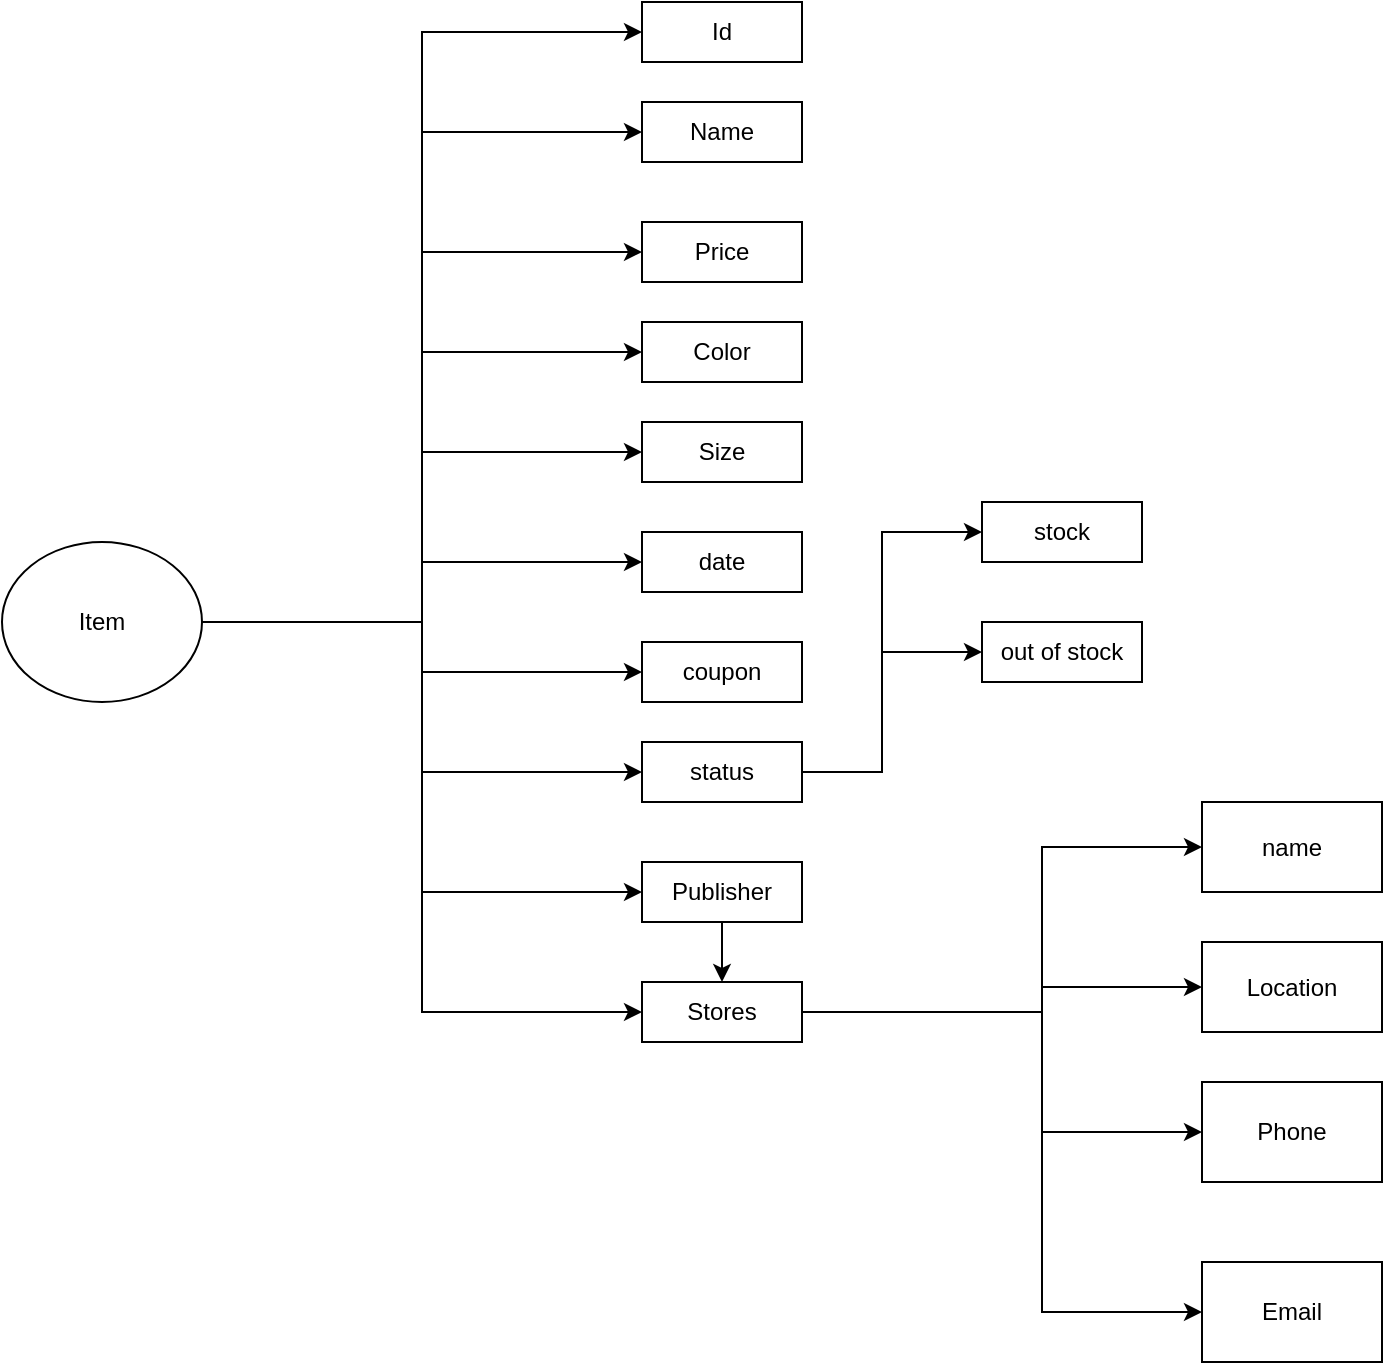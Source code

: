 <mxfile version="22.0.4" type="github">
  <diagram name="Page-1" id="5f0bae14-7c28-e335-631c-24af17079c00">
    <mxGraphModel dx="1434" dy="758" grid="1" gridSize="10" guides="1" tooltips="1" connect="1" arrows="1" fold="1" page="1" pageScale="1" pageWidth="1100" pageHeight="850" background="none" math="0" shadow="0">
      <root>
        <mxCell id="0" />
        <mxCell id="1" parent="0" />
        <mxCell id="S9VukQKZtG6OWsave5vG-4" value="" style="edgeStyle=orthogonalEdgeStyle;rounded=0;orthogonalLoop=1;jettySize=auto;html=1;entryX=0;entryY=0.5;entryDx=0;entryDy=0;" parent="1" source="S9VukQKZtG6OWsave5vG-2" target="S9VukQKZtG6OWsave5vG-3" edge="1">
          <mxGeometry relative="1" as="geometry" />
        </mxCell>
        <mxCell id="S9VukQKZtG6OWsave5vG-25" style="edgeStyle=orthogonalEdgeStyle;rounded=0;orthogonalLoop=1;jettySize=auto;html=1;entryX=0;entryY=0.5;entryDx=0;entryDy=0;" parent="1" source="S9VukQKZtG6OWsave5vG-2" target="S9VukQKZtG6OWsave5vG-5" edge="1">
          <mxGeometry relative="1" as="geometry" />
        </mxCell>
        <mxCell id="S9VukQKZtG6OWsave5vG-26" style="edgeStyle=orthogonalEdgeStyle;rounded=0;orthogonalLoop=1;jettySize=auto;html=1;entryX=0;entryY=0.5;entryDx=0;entryDy=0;" parent="1" source="S9VukQKZtG6OWsave5vG-2" target="S9VukQKZtG6OWsave5vG-6" edge="1">
          <mxGeometry relative="1" as="geometry" />
        </mxCell>
        <mxCell id="S9VukQKZtG6OWsave5vG-27" style="edgeStyle=orthogonalEdgeStyle;rounded=0;orthogonalLoop=1;jettySize=auto;html=1;entryX=0;entryY=0.5;entryDx=0;entryDy=0;" parent="1" source="S9VukQKZtG6OWsave5vG-2" target="S9VukQKZtG6OWsave5vG-7" edge="1">
          <mxGeometry relative="1" as="geometry" />
        </mxCell>
        <mxCell id="S9VukQKZtG6OWsave5vG-28" style="edgeStyle=orthogonalEdgeStyle;rounded=0;orthogonalLoop=1;jettySize=auto;html=1;entryX=0;entryY=0.5;entryDx=0;entryDy=0;" parent="1" source="S9VukQKZtG6OWsave5vG-2" target="S9VukQKZtG6OWsave5vG-8" edge="1">
          <mxGeometry relative="1" as="geometry" />
        </mxCell>
        <mxCell id="S9VukQKZtG6OWsave5vG-29" style="edgeStyle=orthogonalEdgeStyle;rounded=0;orthogonalLoop=1;jettySize=auto;html=1;entryX=0;entryY=0.5;entryDx=0;entryDy=0;" parent="1" source="S9VukQKZtG6OWsave5vG-2" target="S9VukQKZtG6OWsave5vG-9" edge="1">
          <mxGeometry relative="1" as="geometry" />
        </mxCell>
        <mxCell id="S9VukQKZtG6OWsave5vG-30" style="edgeStyle=orthogonalEdgeStyle;rounded=0;orthogonalLoop=1;jettySize=auto;html=1;entryX=0;entryY=0.5;entryDx=0;entryDy=0;" parent="1" source="S9VukQKZtG6OWsave5vG-2" target="S9VukQKZtG6OWsave5vG-11" edge="1">
          <mxGeometry relative="1" as="geometry" />
        </mxCell>
        <mxCell id="S9VukQKZtG6OWsave5vG-31" style="edgeStyle=orthogonalEdgeStyle;rounded=0;orthogonalLoop=1;jettySize=auto;html=1;entryX=0;entryY=0.5;entryDx=0;entryDy=0;" parent="1" source="S9VukQKZtG6OWsave5vG-2" target="S9VukQKZtG6OWsave5vG-13" edge="1">
          <mxGeometry relative="1" as="geometry" />
        </mxCell>
        <mxCell id="S9VukQKZtG6OWsave5vG-32" style="edgeStyle=orthogonalEdgeStyle;rounded=0;orthogonalLoop=1;jettySize=auto;html=1;entryX=0;entryY=0.5;entryDx=0;entryDy=0;" parent="1" source="S9VukQKZtG6OWsave5vG-2" target="S9VukQKZtG6OWsave5vG-10" edge="1">
          <mxGeometry relative="1" as="geometry" />
        </mxCell>
        <mxCell id="S9VukQKZtG6OWsave5vG-33" style="edgeStyle=orthogonalEdgeStyle;rounded=0;orthogonalLoop=1;jettySize=auto;html=1;entryX=0;entryY=0.5;entryDx=0;entryDy=0;" parent="1" source="S9VukQKZtG6OWsave5vG-2" target="S9VukQKZtG6OWsave5vG-12" edge="1">
          <mxGeometry relative="1" as="geometry" />
        </mxCell>
        <mxCell id="S9VukQKZtG6OWsave5vG-2" value="Item" style="ellipse;whiteSpace=wrap;html=1;" parent="1" vertex="1">
          <mxGeometry x="30" y="430" width="100" height="80" as="geometry" />
        </mxCell>
        <mxCell id="S9VukQKZtG6OWsave5vG-3" value="Id" style="whiteSpace=wrap;html=1;" parent="1" vertex="1">
          <mxGeometry x="350" y="160" width="80" height="30" as="geometry" />
        </mxCell>
        <mxCell id="S9VukQKZtG6OWsave5vG-5" value="Name" style="whiteSpace=wrap;html=1;" parent="1" vertex="1">
          <mxGeometry x="350" y="210" width="80" height="30" as="geometry" />
        </mxCell>
        <mxCell id="S9VukQKZtG6OWsave5vG-6" value="Price" style="whiteSpace=wrap;html=1;" parent="1" vertex="1">
          <mxGeometry x="350" y="270" width="80" height="30" as="geometry" />
        </mxCell>
        <mxCell id="S9VukQKZtG6OWsave5vG-7" value="Color" style="whiteSpace=wrap;html=1;" parent="1" vertex="1">
          <mxGeometry x="350" y="320" width="80" height="30" as="geometry" />
        </mxCell>
        <mxCell id="S9VukQKZtG6OWsave5vG-8" value="Size" style="whiteSpace=wrap;html=1;" parent="1" vertex="1">
          <mxGeometry x="350" y="370" width="80" height="30" as="geometry" />
        </mxCell>
        <mxCell id="S9VukQKZtG6OWsave5vG-9" value="date" style="whiteSpace=wrap;html=1;" parent="1" vertex="1">
          <mxGeometry x="350" y="425" width="80" height="30" as="geometry" />
        </mxCell>
        <mxCell id="0CbIzwkUAEzrRN4CC4WN-1" value="" style="edgeStyle=orthogonalEdgeStyle;rounded=0;orthogonalLoop=1;jettySize=auto;html=1;" edge="1" parent="1" source="S9VukQKZtG6OWsave5vG-10" target="S9VukQKZtG6OWsave5vG-12">
          <mxGeometry relative="1" as="geometry" />
        </mxCell>
        <mxCell id="S9VukQKZtG6OWsave5vG-10" value="Publisher" style="whiteSpace=wrap;html=1;" parent="1" vertex="1">
          <mxGeometry x="350" y="590" width="80" height="30" as="geometry" />
        </mxCell>
        <mxCell id="S9VukQKZtG6OWsave5vG-11" value="coupon" style="whiteSpace=wrap;html=1;" parent="1" vertex="1">
          <mxGeometry x="350" y="480" width="80" height="30" as="geometry" />
        </mxCell>
        <mxCell id="S9VukQKZtG6OWsave5vG-23" style="edgeStyle=orthogonalEdgeStyle;rounded=0;orthogonalLoop=1;jettySize=auto;html=1;entryX=0;entryY=0.5;entryDx=0;entryDy=0;" parent="1" source="S9VukQKZtG6OWsave5vG-12" target="S9VukQKZtG6OWsave5vG-17" edge="1">
          <mxGeometry relative="1" as="geometry">
            <Array as="points">
              <mxPoint x="550" y="665" />
              <mxPoint x="550" y="725" />
            </Array>
          </mxGeometry>
        </mxCell>
        <mxCell id="S9VukQKZtG6OWsave5vG-34" style="edgeStyle=orthogonalEdgeStyle;rounded=0;orthogonalLoop=1;jettySize=auto;html=1;entryX=0;entryY=0.5;entryDx=0;entryDy=0;" parent="1" source="S9VukQKZtG6OWsave5vG-12" target="S9VukQKZtG6OWsave5vG-14" edge="1">
          <mxGeometry relative="1" as="geometry">
            <Array as="points">
              <mxPoint x="550" y="665" />
              <mxPoint x="550" y="583" />
            </Array>
          </mxGeometry>
        </mxCell>
        <mxCell id="S9VukQKZtG6OWsave5vG-35" style="edgeStyle=orthogonalEdgeStyle;rounded=0;orthogonalLoop=1;jettySize=auto;html=1;entryX=0;entryY=0.5;entryDx=0;entryDy=0;" parent="1" source="S9VukQKZtG6OWsave5vG-12" target="S9VukQKZtG6OWsave5vG-18" edge="1">
          <mxGeometry relative="1" as="geometry">
            <Array as="points">
              <mxPoint x="550" y="665" />
              <mxPoint x="550" y="815" />
            </Array>
          </mxGeometry>
        </mxCell>
        <mxCell id="S9VukQKZtG6OWsave5vG-36" style="edgeStyle=orthogonalEdgeStyle;rounded=0;orthogonalLoop=1;jettySize=auto;html=1;entryX=0;entryY=0.5;entryDx=0;entryDy=0;" parent="1" source="S9VukQKZtG6OWsave5vG-12" target="S9VukQKZtG6OWsave5vG-16" edge="1">
          <mxGeometry relative="1" as="geometry">
            <Array as="points">
              <mxPoint x="550" y="665" />
              <mxPoint x="550" y="653" />
            </Array>
          </mxGeometry>
        </mxCell>
        <mxCell id="S9VukQKZtG6OWsave5vG-12" value="Stores" style="whiteSpace=wrap;html=1;" parent="1" vertex="1">
          <mxGeometry x="350" y="650" width="80" height="30" as="geometry" />
        </mxCell>
        <mxCell id="S9VukQKZtG6OWsave5vG-38" value="" style="edgeStyle=orthogonalEdgeStyle;rounded=0;orthogonalLoop=1;jettySize=auto;html=1;entryX=0;entryY=0.5;entryDx=0;entryDy=0;" parent="1" source="S9VukQKZtG6OWsave5vG-13" target="S9VukQKZtG6OWsave5vG-37" edge="1">
          <mxGeometry relative="1" as="geometry">
            <Array as="points">
              <mxPoint x="470" y="545" />
              <mxPoint x="470" y="425" />
            </Array>
          </mxGeometry>
        </mxCell>
        <mxCell id="S9VukQKZtG6OWsave5vG-40" style="edgeStyle=orthogonalEdgeStyle;rounded=0;orthogonalLoop=1;jettySize=auto;html=1;entryX=0;entryY=0.5;entryDx=0;entryDy=0;" parent="1" source="S9VukQKZtG6OWsave5vG-13" target="S9VukQKZtG6OWsave5vG-39" edge="1">
          <mxGeometry relative="1" as="geometry">
            <Array as="points">
              <mxPoint x="470" y="545" />
              <mxPoint x="470" y="485" />
            </Array>
          </mxGeometry>
        </mxCell>
        <mxCell id="S9VukQKZtG6OWsave5vG-13" value="status" style="whiteSpace=wrap;html=1;" parent="1" vertex="1">
          <mxGeometry x="350" y="530" width="80" height="30" as="geometry" />
        </mxCell>
        <mxCell id="S9VukQKZtG6OWsave5vG-14" value="name" style="whiteSpace=wrap;html=1;" parent="1" vertex="1">
          <mxGeometry x="630" y="560" width="90" height="45" as="geometry" />
        </mxCell>
        <mxCell id="S9VukQKZtG6OWsave5vG-16" value="Location" style="whiteSpace=wrap;html=1;" parent="1" vertex="1">
          <mxGeometry x="630" y="630" width="90" height="45" as="geometry" />
        </mxCell>
        <mxCell id="S9VukQKZtG6OWsave5vG-17" value="Phone" style="whiteSpace=wrap;html=1;" parent="1" vertex="1">
          <mxGeometry x="630" y="700" width="90" height="50" as="geometry" />
        </mxCell>
        <mxCell id="S9VukQKZtG6OWsave5vG-18" value="Email" style="whiteSpace=wrap;html=1;" parent="1" vertex="1">
          <mxGeometry x="630" y="790" width="90" height="50" as="geometry" />
        </mxCell>
        <mxCell id="S9VukQKZtG6OWsave5vG-37" value="stock" style="whiteSpace=wrap;html=1;" parent="1" vertex="1">
          <mxGeometry x="520" y="410" width="80" height="30" as="geometry" />
        </mxCell>
        <mxCell id="S9VukQKZtG6OWsave5vG-39" value="out of stock" style="whiteSpace=wrap;html=1;" parent="1" vertex="1">
          <mxGeometry x="520" y="470" width="80" height="30" as="geometry" />
        </mxCell>
      </root>
    </mxGraphModel>
  </diagram>
</mxfile>
